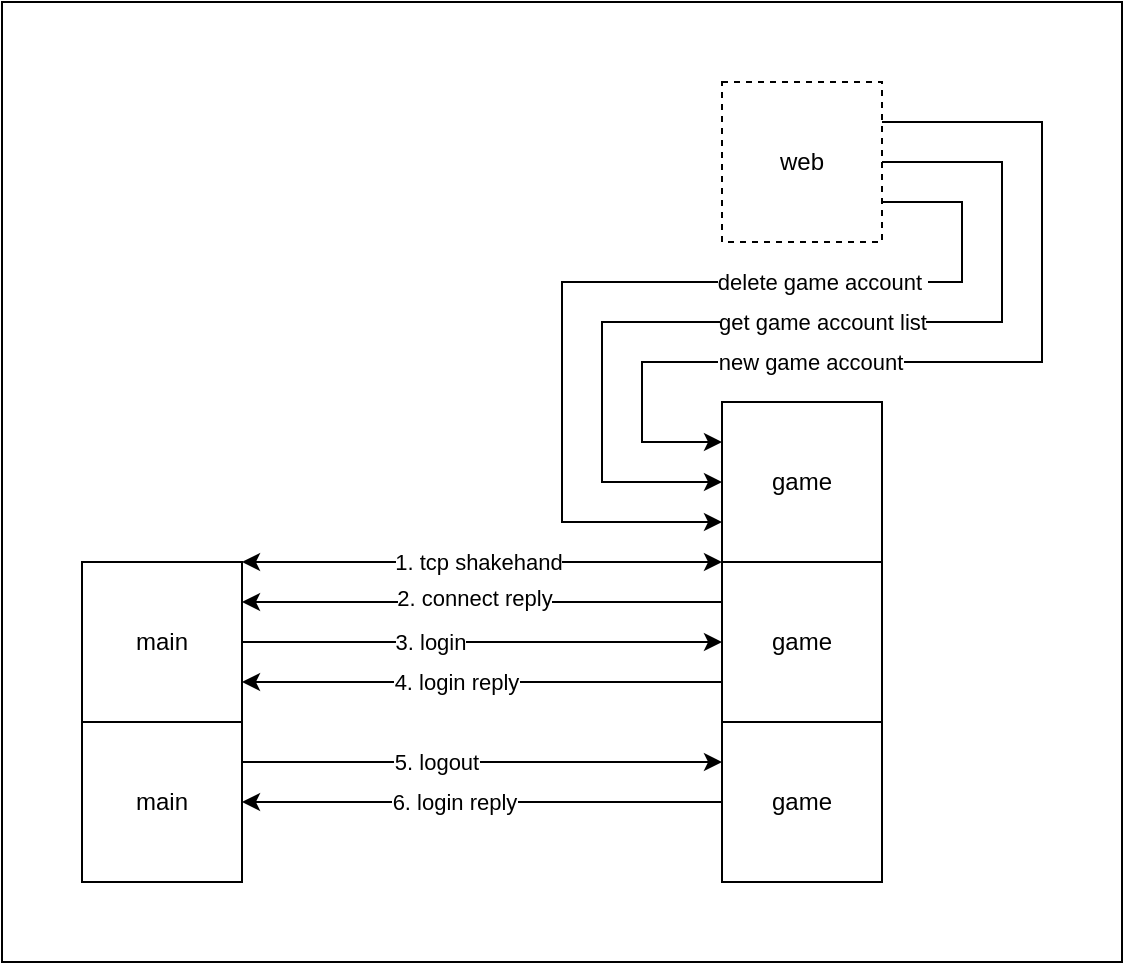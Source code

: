 <mxfile version="22.0.8" type="device">
  <diagram name="Page-1" id="0_t07-CB3iW9xe6Sw4kU">
    <mxGraphModel dx="954" dy="571" grid="1" gridSize="10" guides="1" tooltips="1" connect="1" arrows="1" fold="1" page="1" pageScale="1" pageWidth="1169" pageHeight="827" math="0" shadow="0">
      <root>
        <mxCell id="0" />
        <mxCell id="1" parent="0" />
        <mxCell id="79rsyuousdJvJeCr9LUu-7" value="" style="rounded=0;whiteSpace=wrap;html=1;" vertex="1" parent="1">
          <mxGeometry x="160" y="160" width="560" height="480" as="geometry" />
        </mxCell>
        <mxCell id="NgCYwbMXRVplWvnz-bBF-2" value="main" style="rounded=0;whiteSpace=wrap;html=1;" parent="1" vertex="1">
          <mxGeometry x="200" y="440" width="80" height="80" as="geometry" />
        </mxCell>
        <mxCell id="NgCYwbMXRVplWvnz-bBF-6" value="web" style="rounded=0;whiteSpace=wrap;html=1;dashed=1;" parent="1" vertex="1">
          <mxGeometry x="520" y="200" width="80" height="80" as="geometry" />
        </mxCell>
        <mxCell id="NgCYwbMXRVplWvnz-bBF-7" value="" style="endArrow=classic;html=1;rounded=0;exitX=1;exitY=0.5;exitDx=0;exitDy=0;entryX=0;entryY=0.5;entryDx=0;entryDy=0;" parent="1" source="NgCYwbMXRVplWvnz-bBF-2" target="NgCYwbMXRVplWvnz-bBF-17" edge="1">
          <mxGeometry width="50" height="50" relative="1" as="geometry">
            <mxPoint x="290" y="450" as="sourcePoint" />
            <mxPoint x="530" y="410" as="targetPoint" />
            <Array as="points" />
          </mxGeometry>
        </mxCell>
        <mxCell id="NgCYwbMXRVplWvnz-bBF-8" value="3. login" style="edgeLabel;html=1;align=center;verticalAlign=middle;resizable=0;points=[];" parent="NgCYwbMXRVplWvnz-bBF-7" vertex="1" connectable="0">
          <mxGeometry x="-0.325" relative="1" as="geometry">
            <mxPoint x="13" as="offset" />
          </mxGeometry>
        </mxCell>
        <mxCell id="NgCYwbMXRVplWvnz-bBF-9" value="" style="endArrow=classic;html=1;rounded=0;entryX=1;entryY=0.75;entryDx=0;entryDy=0;exitX=0;exitY=0.75;exitDx=0;exitDy=0;" parent="1" source="NgCYwbMXRVplWvnz-bBF-17" target="NgCYwbMXRVplWvnz-bBF-2" edge="1">
          <mxGeometry width="50" height="50" relative="1" as="geometry">
            <mxPoint x="380" y="480" as="sourcePoint" />
            <mxPoint x="390" y="520" as="targetPoint" />
            <Array as="points" />
          </mxGeometry>
        </mxCell>
        <mxCell id="NgCYwbMXRVplWvnz-bBF-10" value="4. login reply" style="edgeLabel;html=1;align=center;verticalAlign=middle;resizable=0;points=[];" parent="NgCYwbMXRVplWvnz-bBF-9" vertex="1" connectable="0">
          <mxGeometry x="0.394" y="3" relative="1" as="geometry">
            <mxPoint x="34" y="-3" as="offset" />
          </mxGeometry>
        </mxCell>
        <mxCell id="NgCYwbMXRVplWvnz-bBF-17" value="game" style="rounded=0;whiteSpace=wrap;html=1;" parent="1" vertex="1">
          <mxGeometry x="520" y="440" width="80" height="80" as="geometry" />
        </mxCell>
        <mxCell id="NgCYwbMXRVplWvnz-bBF-18" value="" style="endArrow=classic;startArrow=classic;html=1;rounded=0;exitX=1;exitY=0;exitDx=0;exitDy=0;entryX=0;entryY=0;entryDx=0;entryDy=0;" parent="1" source="NgCYwbMXRVplWvnz-bBF-2" target="NgCYwbMXRVplWvnz-bBF-17" edge="1">
          <mxGeometry width="50" height="50" relative="1" as="geometry">
            <mxPoint x="290" y="410" as="sourcePoint" />
            <mxPoint x="530" y="410" as="targetPoint" />
            <Array as="points">
              <mxPoint x="480" y="440" />
            </Array>
          </mxGeometry>
        </mxCell>
        <mxCell id="NgCYwbMXRVplWvnz-bBF-19" value="1. tcp shakehand" style="edgeLabel;html=1;align=center;verticalAlign=middle;resizable=0;points=[];" parent="NgCYwbMXRVplWvnz-bBF-18" vertex="1" connectable="0">
          <mxGeometry x="-0.092" y="-1" relative="1" as="geometry">
            <mxPoint x="9" y="-1" as="offset" />
          </mxGeometry>
        </mxCell>
        <mxCell id="NgCYwbMXRVplWvnz-bBF-20" value="game" style="rounded=0;whiteSpace=wrap;html=1;" parent="1" vertex="1">
          <mxGeometry x="520" y="360" width="80" height="80" as="geometry" />
        </mxCell>
        <mxCell id="NgCYwbMXRVplWvnz-bBF-21" value="" style="endArrow=classic;html=1;rounded=0;exitX=1;exitY=0.25;exitDx=0;exitDy=0;entryX=0;entryY=0.25;entryDx=0;entryDy=0;" parent="1" source="NgCYwbMXRVplWvnz-bBF-6" target="NgCYwbMXRVplWvnz-bBF-20" edge="1">
          <mxGeometry width="50" height="50" relative="1" as="geometry">
            <mxPoint x="630" y="260" as="sourcePoint" />
            <mxPoint x="640" y="370" as="targetPoint" />
            <Array as="points">
              <mxPoint x="680" y="220" />
              <mxPoint x="680" y="340" />
              <mxPoint x="480" y="340" />
              <mxPoint x="480" y="380" />
            </Array>
          </mxGeometry>
        </mxCell>
        <mxCell id="NgCYwbMXRVplWvnz-bBF-22" value="new game account" style="edgeLabel;html=1;align=center;verticalAlign=middle;resizable=0;points=[];" parent="NgCYwbMXRVplWvnz-bBF-21" vertex="1" connectable="0">
          <mxGeometry x="0.08" relative="1" as="geometry">
            <mxPoint x="-57" as="offset" />
          </mxGeometry>
        </mxCell>
        <mxCell id="NgCYwbMXRVplWvnz-bBF-24" value="" style="endArrow=classic;html=1;rounded=0;exitX=1;exitY=0.75;exitDx=0;exitDy=0;entryX=0;entryY=0.75;entryDx=0;entryDy=0;" parent="1" source="NgCYwbMXRVplWvnz-bBF-6" target="NgCYwbMXRVplWvnz-bBF-20" edge="1">
          <mxGeometry width="50" height="50" relative="1" as="geometry">
            <mxPoint x="380" y="440" as="sourcePoint" />
            <mxPoint x="430" y="390" as="targetPoint" />
            <Array as="points">
              <mxPoint x="640" y="260" />
              <mxPoint x="640" y="300" />
              <mxPoint x="440" y="300" />
              <mxPoint x="440" y="420" />
            </Array>
          </mxGeometry>
        </mxCell>
        <mxCell id="NgCYwbMXRVplWvnz-bBF-25" value="delete game account&amp;nbsp;" style="edgeLabel;html=1;align=center;verticalAlign=middle;resizable=0;points=[];" parent="NgCYwbMXRVplWvnz-bBF-24" vertex="1" connectable="0">
          <mxGeometry x="0.529" relative="1" as="geometry">
            <mxPoint x="130" y="-87" as="offset" />
          </mxGeometry>
        </mxCell>
        <mxCell id="NgCYwbMXRVplWvnz-bBF-28" value="" style="endArrow=classic;html=1;rounded=0;entryX=1;entryY=0.25;entryDx=0;entryDy=0;exitX=0;exitY=0.25;exitDx=0;exitDy=0;" parent="1" source="NgCYwbMXRVplWvnz-bBF-17" target="NgCYwbMXRVplWvnz-bBF-2" edge="1">
          <mxGeometry width="50" height="50" relative="1" as="geometry">
            <mxPoint x="490" y="460" as="sourcePoint" />
            <mxPoint x="300" y="460" as="targetPoint" />
            <Array as="points" />
          </mxGeometry>
        </mxCell>
        <mxCell id="NgCYwbMXRVplWvnz-bBF-29" value="2. connect reply" style="edgeLabel;html=1;align=center;verticalAlign=middle;resizable=0;points=[];" parent="NgCYwbMXRVplWvnz-bBF-28" vertex="1" connectable="0">
          <mxGeometry x="0.53" y="-2" relative="1" as="geometry">
            <mxPoint x="59" as="offset" />
          </mxGeometry>
        </mxCell>
        <mxCell id="NgCYwbMXRVplWvnz-bBF-30" value="" style="endArrow=classic;html=1;rounded=0;entryX=0;entryY=0.5;entryDx=0;entryDy=0;exitX=1;exitY=0.5;exitDx=0;exitDy=0;" parent="1" source="NgCYwbMXRVplWvnz-bBF-6" target="NgCYwbMXRVplWvnz-bBF-20" edge="1">
          <mxGeometry width="50" height="50" relative="1" as="geometry">
            <mxPoint x="370" y="410" as="sourcePoint" />
            <mxPoint x="420" y="360" as="targetPoint" />
            <Array as="points">
              <mxPoint x="660" y="240" />
              <mxPoint x="660" y="320" />
              <mxPoint x="460" y="320" />
              <mxPoint x="460" y="400" />
            </Array>
          </mxGeometry>
        </mxCell>
        <mxCell id="NgCYwbMXRVplWvnz-bBF-32" value="get game account list" style="edgeLabel;html=1;align=center;verticalAlign=middle;resizable=0;points=[];" parent="NgCYwbMXRVplWvnz-bBF-30" vertex="1" connectable="0">
          <mxGeometry x="0.667" y="-1" relative="1" as="geometry">
            <mxPoint x="111" y="-60" as="offset" />
          </mxGeometry>
        </mxCell>
        <mxCell id="79rsyuousdJvJeCr9LUu-1" value="main" style="rounded=0;whiteSpace=wrap;html=1;" vertex="1" parent="1">
          <mxGeometry x="200" y="520" width="80" height="80" as="geometry" />
        </mxCell>
        <mxCell id="79rsyuousdJvJeCr9LUu-2" value="game" style="rounded=0;whiteSpace=wrap;html=1;" vertex="1" parent="1">
          <mxGeometry x="520" y="520" width="80" height="80" as="geometry" />
        </mxCell>
        <mxCell id="79rsyuousdJvJeCr9LUu-3" value="" style="endArrow=classic;html=1;rounded=0;exitX=1;exitY=0.25;exitDx=0;exitDy=0;entryX=0;entryY=0.25;entryDx=0;entryDy=0;" edge="1" parent="1" source="79rsyuousdJvJeCr9LUu-1" target="79rsyuousdJvJeCr9LUu-2">
          <mxGeometry width="50" height="50" relative="1" as="geometry">
            <mxPoint x="290" y="540" as="sourcePoint" />
            <mxPoint x="500" y="540" as="targetPoint" />
            <Array as="points" />
          </mxGeometry>
        </mxCell>
        <mxCell id="79rsyuousdJvJeCr9LUu-4" value="5. logout" style="edgeLabel;html=1;align=center;verticalAlign=middle;resizable=0;points=[];" vertex="1" connectable="0" parent="79rsyuousdJvJeCr9LUu-3">
          <mxGeometry x="-0.325" relative="1" as="geometry">
            <mxPoint x="16" as="offset" />
          </mxGeometry>
        </mxCell>
        <mxCell id="79rsyuousdJvJeCr9LUu-5" value="" style="endArrow=classic;html=1;rounded=0;entryX=1;entryY=0.5;entryDx=0;entryDy=0;exitX=0;exitY=0.5;exitDx=0;exitDy=0;" edge="1" parent="1" source="79rsyuousdJvJeCr9LUu-2" target="79rsyuousdJvJeCr9LUu-1">
          <mxGeometry width="50" height="50" relative="1" as="geometry">
            <mxPoint x="490" y="570" as="sourcePoint" />
            <mxPoint x="300" y="570" as="targetPoint" />
            <Array as="points" />
          </mxGeometry>
        </mxCell>
        <mxCell id="79rsyuousdJvJeCr9LUu-6" value="6. login reply" style="edgeLabel;html=1;align=center;verticalAlign=middle;resizable=0;points=[];" vertex="1" connectable="0" parent="79rsyuousdJvJeCr9LUu-5">
          <mxGeometry x="0.394" y="3" relative="1" as="geometry">
            <mxPoint x="33" y="-3" as="offset" />
          </mxGeometry>
        </mxCell>
      </root>
    </mxGraphModel>
  </diagram>
</mxfile>
